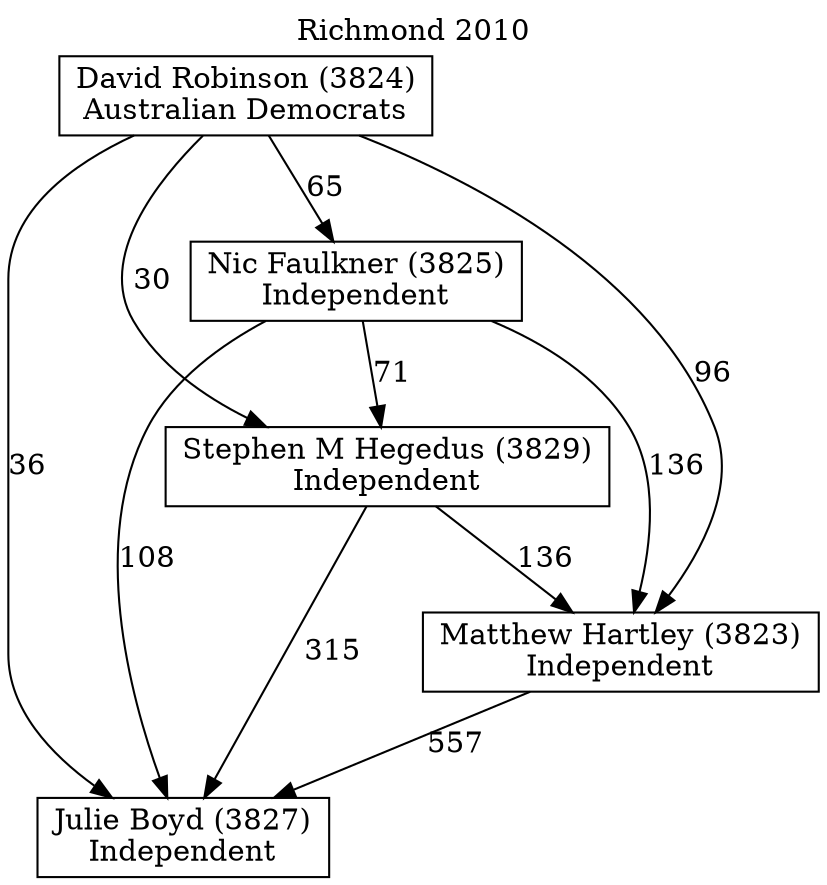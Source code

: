 // House preference flow
digraph "Julie Boyd (3827)_Richmond_2010" {
	graph [label="Richmond 2010" labelloc=t mclimit=10]
	node [shape=box]
	"David Robinson (3824)" [label="David Robinson (3824)
Australian Democrats"]
	"Julie Boyd (3827)" [label="Julie Boyd (3827)
Independent"]
	"Matthew Hartley (3823)" [label="Matthew Hartley (3823)
Independent"]
	"Nic Faulkner (3825)" [label="Nic Faulkner (3825)
Independent"]
	"Stephen M Hegedus (3829)" [label="Stephen M Hegedus (3829)
Independent"]
	"David Robinson (3824)" -> "Julie Boyd (3827)" [label=36]
	"David Robinson (3824)" -> "Matthew Hartley (3823)" [label=96]
	"David Robinson (3824)" -> "Nic Faulkner (3825)" [label=65]
	"David Robinson (3824)" -> "Stephen M Hegedus (3829)" [label=30]
	"Matthew Hartley (3823)" -> "Julie Boyd (3827)" [label=557]
	"Nic Faulkner (3825)" -> "Julie Boyd (3827)" [label=108]
	"Nic Faulkner (3825)" -> "Matthew Hartley (3823)" [label=136]
	"Nic Faulkner (3825)" -> "Stephen M Hegedus (3829)" [label=71]
	"Stephen M Hegedus (3829)" -> "Julie Boyd (3827)" [label=315]
	"Stephen M Hegedus (3829)" -> "Matthew Hartley (3823)" [label=136]
}
